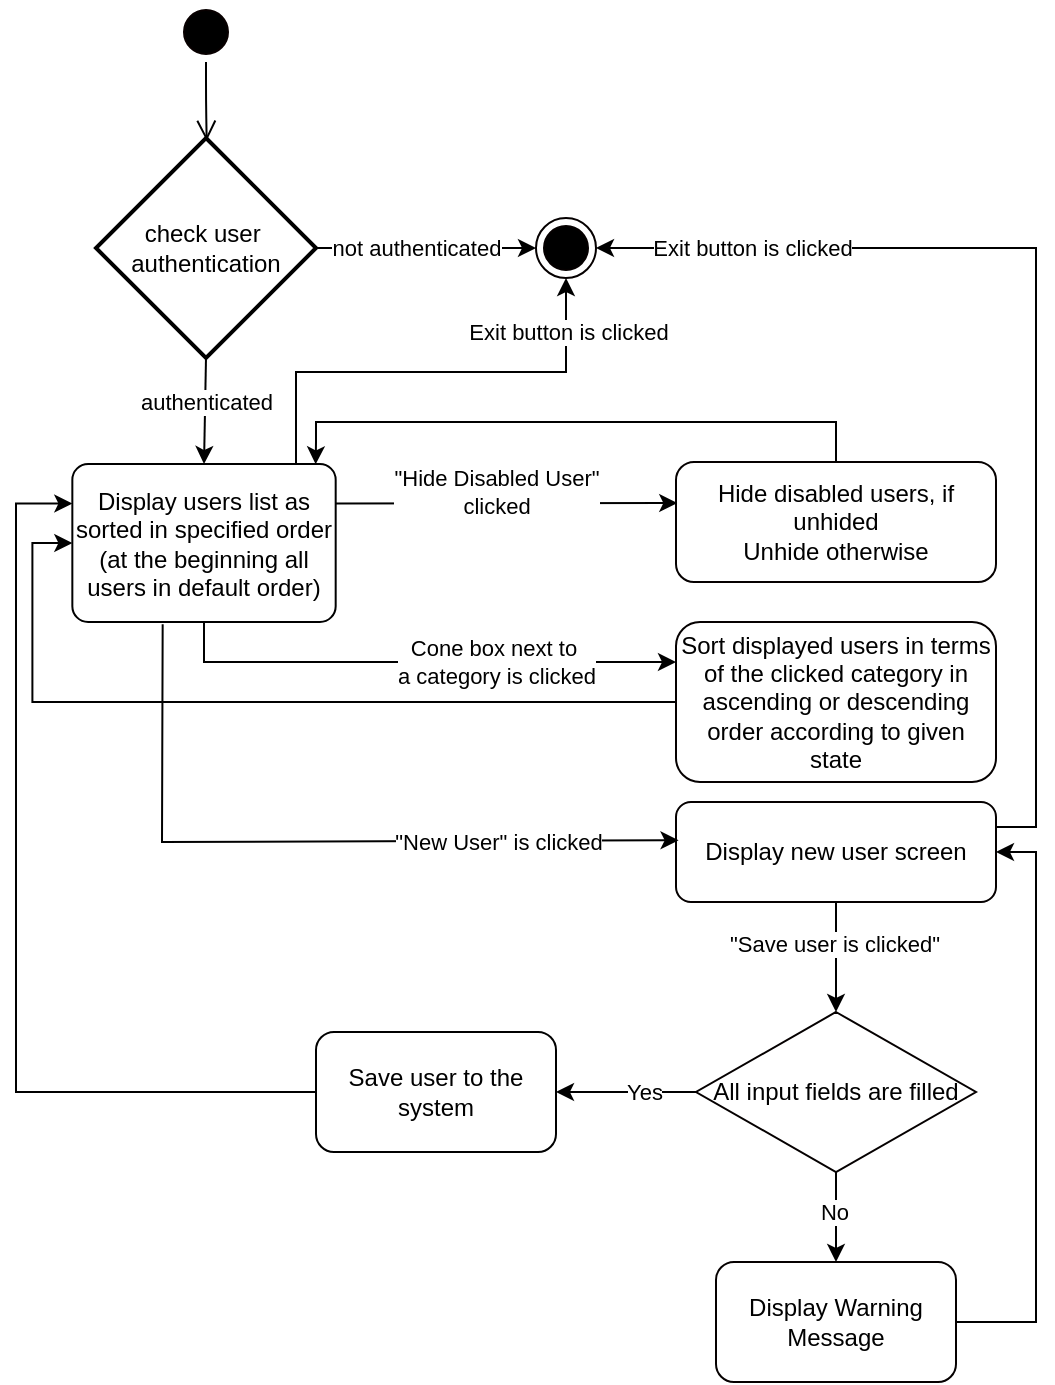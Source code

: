 <mxfile version="14.5.7" type="device"><diagram id="VxxKLC8SUxmFjOl7iPFR" name="Page-1"><mxGraphModel dx="1336" dy="726" grid="1" gridSize="10" guides="1" tooltips="1" connect="1" arrows="1" fold="1" page="1" pageScale="1" pageWidth="827" pageHeight="1169" math="0" shadow="0"><root><mxCell id="0"/><mxCell id="1" parent="0"/><mxCell id="6xOiYgp-LRW9_MsvyDPV-1" value="" style="ellipse;html=1;shape=endState;fillColor=#000000;strokeColor=#050000;" vertex="1" parent="1"><mxGeometry x="440" y="148" width="30" height="30" as="geometry"/></mxCell><mxCell id="6xOiYgp-LRW9_MsvyDPV-2" value="" style="ellipse;html=1;shape=startState;fillColor=#000000;strokeColor=#080000;" vertex="1" parent="1"><mxGeometry x="260" y="40" width="30" height="30" as="geometry"/></mxCell><mxCell id="6xOiYgp-LRW9_MsvyDPV-3" value="" style="edgeStyle=orthogonalEdgeStyle;html=1;verticalAlign=bottom;endArrow=open;endSize=8;entryX=0.503;entryY=0.013;entryDx=0;entryDy=0;entryPerimeter=0;" edge="1" source="6xOiYgp-LRW9_MsvyDPV-2" parent="1" target="6xOiYgp-LRW9_MsvyDPV-5"><mxGeometry relative="1" as="geometry"><mxPoint x="275" y="130" as="targetPoint"/></mxGeometry></mxCell><mxCell id="6xOiYgp-LRW9_MsvyDPV-36" style="edgeStyle=orthogonalEdgeStyle;rounded=0;orthogonalLoop=1;jettySize=auto;html=1;exitX=0.75;exitY=0;exitDx=0;exitDy=0;strokeColor=#000000;entryX=0.5;entryY=1;entryDx=0;entryDy=0;" edge="1" parent="1" source="6xOiYgp-LRW9_MsvyDPV-4" target="6xOiYgp-LRW9_MsvyDPV-1"><mxGeometry relative="1" as="geometry"><mxPoint x="306.926" y="250" as="targetPoint"/><Array as="points"><mxPoint x="320" y="271"/><mxPoint x="320" y="225"/><mxPoint x="455" y="225"/></Array></mxGeometry></mxCell><mxCell id="6xOiYgp-LRW9_MsvyDPV-37" value="Exit button is clicked" style="edgeLabel;html=1;align=center;verticalAlign=middle;resizable=0;points=[];" vertex="1" connectable="0" parent="6xOiYgp-LRW9_MsvyDPV-36"><mxGeometry x="0.779" y="-1" relative="1" as="geometry"><mxPoint as="offset"/></mxGeometry></mxCell><mxCell id="6xOiYgp-LRW9_MsvyDPV-4" value="Display users list as sorted in specified order&lt;br&gt;(at the beginning all users in default order)" style="rounded=1;arcSize=10;whiteSpace=wrap;html=1;align=center;" vertex="1" parent="1"><mxGeometry x="208.17" y="271" width="131.67" height="79" as="geometry"/></mxCell><mxCell id="6xOiYgp-LRW9_MsvyDPV-5" value="check user&amp;nbsp;&lt;br&gt;authentication" style="strokeWidth=2;html=1;shape=mxgraph.flowchart.decision;whiteSpace=wrap;" vertex="1" parent="1"><mxGeometry x="220" y="108" width="110" height="110" as="geometry"/></mxCell><mxCell id="6xOiYgp-LRW9_MsvyDPV-6" value="" style="endArrow=classic;html=1;exitX=1;exitY=0.5;exitDx=0;exitDy=0;exitPerimeter=0;" edge="1" parent="1" source="6xOiYgp-LRW9_MsvyDPV-5"><mxGeometry width="50" height="50" relative="1" as="geometry"><mxPoint x="330" y="168" as="sourcePoint"/><mxPoint x="440" y="163" as="targetPoint"/></mxGeometry></mxCell><mxCell id="6xOiYgp-LRW9_MsvyDPV-7" value="not authenticated" style="edgeLabel;html=1;align=center;verticalAlign=middle;resizable=0;points=[];" vertex="1" connectable="0" parent="6xOiYgp-LRW9_MsvyDPV-6"><mxGeometry x="-0.094" relative="1" as="geometry"><mxPoint as="offset"/></mxGeometry></mxCell><mxCell id="6xOiYgp-LRW9_MsvyDPV-8" value="" style="endArrow=classic;html=1;strokeColor=#000000;exitX=0.5;exitY=1;exitDx=0;exitDy=0;exitPerimeter=0;entryX=0.5;entryY=0;entryDx=0;entryDy=0;" edge="1" parent="1" source="6xOiYgp-LRW9_MsvyDPV-5" target="6xOiYgp-LRW9_MsvyDPV-4"><mxGeometry width="50" height="50" relative="1" as="geometry"><mxPoint x="370" y="238" as="sourcePoint"/><mxPoint x="275" y="290" as="targetPoint"/></mxGeometry></mxCell><mxCell id="6xOiYgp-LRW9_MsvyDPV-9" value="authenticated" style="edgeLabel;html=1;align=center;verticalAlign=middle;resizable=0;points=[];" vertex="1" connectable="0" parent="6xOiYgp-LRW9_MsvyDPV-8"><mxGeometry x="-0.189" relative="1" as="geometry"><mxPoint as="offset"/></mxGeometry></mxCell><mxCell id="6xOiYgp-LRW9_MsvyDPV-10" value="Hide disabled users, if unhided&lt;br&gt;Unhide otherwise" style="rounded=1;whiteSpace=wrap;html=1;strokeColor=#050000;" vertex="1" parent="1"><mxGeometry x="510" y="270" width="160" height="60" as="geometry"/></mxCell><mxCell id="6xOiYgp-LRW9_MsvyDPV-11" value="" style="endArrow=classic;html=1;strokeColor=#000000;entryX=0.004;entryY=0.342;entryDx=0;entryDy=0;exitX=1;exitY=0.25;exitDx=0;exitDy=0;entryPerimeter=0;" edge="1" parent="1" source="6xOiYgp-LRW9_MsvyDPV-4" target="6xOiYgp-LRW9_MsvyDPV-10"><mxGeometry width="50" height="50" relative="1" as="geometry"><mxPoint x="340" y="285" as="sourcePoint"/><mxPoint x="470" y="285.0" as="targetPoint"/><Array as="points"/></mxGeometry></mxCell><mxCell id="6xOiYgp-LRW9_MsvyDPV-12" value="&quot;Hide Disabled User&quot;&lt;br&gt;clicked" style="edgeLabel;html=1;align=center;verticalAlign=middle;resizable=0;points=[];" vertex="1" connectable="0" parent="6xOiYgp-LRW9_MsvyDPV-11"><mxGeometry x="-0.042" y="1" relative="1" as="geometry"><mxPoint x="-2.49" y="-4.52" as="offset"/></mxGeometry></mxCell><mxCell id="6xOiYgp-LRW9_MsvyDPV-19" style="edgeStyle=orthogonalEdgeStyle;rounded=0;orthogonalLoop=1;jettySize=auto;html=1;exitX=0;exitY=0.5;exitDx=0;exitDy=0;strokeColor=#000000;entryX=0;entryY=0.5;entryDx=0;entryDy=0;" edge="1" parent="1" source="6xOiYgp-LRW9_MsvyDPV-13" target="6xOiYgp-LRW9_MsvyDPV-4"><mxGeometry relative="1" as="geometry"><mxPoint x="160" y="310" as="targetPoint"/></mxGeometry></mxCell><mxCell id="6xOiYgp-LRW9_MsvyDPV-13" value="Sort displayed users in terms of the clicked category in ascending or descending order according to given state" style="rounded=1;whiteSpace=wrap;html=1;strokeColor=#050000;" vertex="1" parent="1"><mxGeometry x="510" y="350" width="160" height="80" as="geometry"/></mxCell><mxCell id="6xOiYgp-LRW9_MsvyDPV-14" value="" style="endArrow=classic;html=1;strokeColor=#000000;exitX=0.5;exitY=1;exitDx=0;exitDy=0;entryX=0;entryY=0.25;entryDx=0;entryDy=0;rounded=0;" edge="1" parent="1" source="6xOiYgp-LRW9_MsvyDPV-4" target="6xOiYgp-LRW9_MsvyDPV-13"><mxGeometry width="50" height="50" relative="1" as="geometry"><mxPoint x="430" y="340" as="sourcePoint"/><mxPoint x="480" y="290" as="targetPoint"/><Array as="points"><mxPoint x="274" y="370"/></Array></mxGeometry></mxCell><mxCell id="6xOiYgp-LRW9_MsvyDPV-15" value="Cone box next to&amp;nbsp;&lt;br&gt;a category is clicked" style="edgeLabel;html=1;align=center;verticalAlign=middle;resizable=0;points=[];" vertex="1" connectable="0" parent="6xOiYgp-LRW9_MsvyDPV-14"><mxGeometry x="-0.17" y="-1" relative="1" as="geometry"><mxPoint x="60.17" y="-1" as="offset"/></mxGeometry></mxCell><mxCell id="6xOiYgp-LRW9_MsvyDPV-16" value="" style="endArrow=classic;html=1;strokeColor=#000000;exitX=0.5;exitY=0;exitDx=0;exitDy=0;entryX=0.924;entryY=0.002;entryDx=0;entryDy=0;rounded=0;entryPerimeter=0;" edge="1" parent="1" source="6xOiYgp-LRW9_MsvyDPV-10" target="6xOiYgp-LRW9_MsvyDPV-4"><mxGeometry width="50" height="50" relative="1" as="geometry"><mxPoint x="470" y="410" as="sourcePoint"/><mxPoint x="340" y="323" as="targetPoint"/><Array as="points"><mxPoint x="590" y="250"/><mxPoint x="330" y="250"/><mxPoint x="330" y="260"/></Array></mxGeometry></mxCell><mxCell id="6xOiYgp-LRW9_MsvyDPV-35" style="edgeStyle=orthogonalEdgeStyle;rounded=0;orthogonalLoop=1;jettySize=auto;html=1;exitX=1;exitY=0.25;exitDx=0;exitDy=0;strokeColor=#000000;entryX=1;entryY=0.5;entryDx=0;entryDy=0;" edge="1" parent="1" source="6xOiYgp-LRW9_MsvyDPV-21" target="6xOiYgp-LRW9_MsvyDPV-1"><mxGeometry relative="1" as="geometry"><mxPoint x="700" y="150" as="targetPoint"/></mxGeometry></mxCell><mxCell id="6xOiYgp-LRW9_MsvyDPV-38" value="Exit button is clicked" style="edgeLabel;html=1;align=center;verticalAlign=middle;resizable=0;points=[];" vertex="1" connectable="0" parent="6xOiYgp-LRW9_MsvyDPV-35"><mxGeometry x="0.705" relative="1" as="geometry"><mxPoint as="offset"/></mxGeometry></mxCell><mxCell id="6xOiYgp-LRW9_MsvyDPV-21" value="Display new user screen" style="rounded=1;whiteSpace=wrap;html=1;strokeColor=#050000;" vertex="1" parent="1"><mxGeometry x="510" y="440" width="160" height="50" as="geometry"/></mxCell><mxCell id="6xOiYgp-LRW9_MsvyDPV-22" value="" style="endArrow=classic;html=1;strokeColor=#000000;exitX=0.343;exitY=1.015;exitDx=0;exitDy=0;exitPerimeter=0;entryX=0.008;entryY=0.383;entryDx=0;entryDy=0;rounded=0;entryPerimeter=0;" edge="1" parent="1" source="6xOiYgp-LRW9_MsvyDPV-4" target="6xOiYgp-LRW9_MsvyDPV-21"><mxGeometry width="50" height="50" relative="1" as="geometry"><mxPoint x="490" y="490" as="sourcePoint"/><mxPoint x="540" y="440" as="targetPoint"/><Array as="points"><mxPoint x="253" y="460"/></Array></mxGeometry></mxCell><mxCell id="6xOiYgp-LRW9_MsvyDPV-23" value="&quot;New User&quot; is clicked" style="edgeLabel;html=1;align=center;verticalAlign=middle;resizable=0;points=[];" vertex="1" connectable="0" parent="6xOiYgp-LRW9_MsvyDPV-22"><mxGeometry x="0.131" relative="1" as="geometry"><mxPoint x="69.15" as="offset"/></mxGeometry></mxCell><mxCell id="6xOiYgp-LRW9_MsvyDPV-24" value="" style="endArrow=classic;html=1;strokeColor=#000000;exitX=0.5;exitY=1;exitDx=0;exitDy=0;entryX=0.5;entryY=0;entryDx=0;entryDy=0;" edge="1" parent="1" source="6xOiYgp-LRW9_MsvyDPV-21" target="6xOiYgp-LRW9_MsvyDPV-26"><mxGeometry width="50" height="50" relative="1" as="geometry"><mxPoint x="450" y="480" as="sourcePoint"/><mxPoint x="590" y="550" as="targetPoint"/></mxGeometry></mxCell><mxCell id="6xOiYgp-LRW9_MsvyDPV-25" value="&quot;Save user is clicked&quot;" style="edgeLabel;html=1;align=center;verticalAlign=middle;resizable=0;points=[];" vertex="1" connectable="0" parent="6xOiYgp-LRW9_MsvyDPV-24"><mxGeometry x="-0.231" y="-1" relative="1" as="geometry"><mxPoint as="offset"/></mxGeometry></mxCell><mxCell id="6xOiYgp-LRW9_MsvyDPV-28" style="edgeStyle=orthogonalEdgeStyle;rounded=0;orthogonalLoop=1;jettySize=auto;html=1;entryX=0.5;entryY=0;entryDx=0;entryDy=0;strokeColor=#000000;" edge="1" parent="1" source="6xOiYgp-LRW9_MsvyDPV-26" target="6xOiYgp-LRW9_MsvyDPV-27"><mxGeometry relative="1" as="geometry"/></mxCell><mxCell id="6xOiYgp-LRW9_MsvyDPV-29" value="No" style="edgeLabel;html=1;align=center;verticalAlign=middle;resizable=0;points=[];" vertex="1" connectable="0" parent="6xOiYgp-LRW9_MsvyDPV-28"><mxGeometry x="-0.134" y="-1" relative="1" as="geometry"><mxPoint as="offset"/></mxGeometry></mxCell><mxCell id="6xOiYgp-LRW9_MsvyDPV-30" style="edgeStyle=orthogonalEdgeStyle;rounded=0;orthogonalLoop=1;jettySize=auto;html=1;exitX=0;exitY=0.5;exitDx=0;exitDy=0;strokeColor=#000000;" edge="1" parent="1" source="6xOiYgp-LRW9_MsvyDPV-26" target="6xOiYgp-LRW9_MsvyDPV-32"><mxGeometry relative="1" as="geometry"><mxPoint x="350" y="585" as="targetPoint"/></mxGeometry></mxCell><mxCell id="6xOiYgp-LRW9_MsvyDPV-31" value="Yes" style="edgeLabel;html=1;align=center;verticalAlign=middle;resizable=0;points=[];" vertex="1" connectable="0" parent="6xOiYgp-LRW9_MsvyDPV-30"><mxGeometry x="-0.254" relative="1" as="geometry"><mxPoint as="offset"/></mxGeometry></mxCell><mxCell id="6xOiYgp-LRW9_MsvyDPV-26" value="All input fields are filled" style="rhombus;whiteSpace=wrap;html=1;strokeColor=#050000;" vertex="1" parent="1"><mxGeometry x="520" y="545" width="140" height="80" as="geometry"/></mxCell><mxCell id="6xOiYgp-LRW9_MsvyDPV-34" style="edgeStyle=orthogonalEdgeStyle;rounded=0;orthogonalLoop=1;jettySize=auto;html=1;entryX=1;entryY=0.5;entryDx=0;entryDy=0;strokeColor=#000000;" edge="1" parent="1" source="6xOiYgp-LRW9_MsvyDPV-27" target="6xOiYgp-LRW9_MsvyDPV-21"><mxGeometry relative="1" as="geometry"><Array as="points"><mxPoint x="690" y="700"/><mxPoint x="690" y="465"/></Array></mxGeometry></mxCell><mxCell id="6xOiYgp-LRW9_MsvyDPV-27" value="Display Warning Message" style="rounded=1;whiteSpace=wrap;html=1;strokeColor=#050000;" vertex="1" parent="1"><mxGeometry x="530" y="670" width="120" height="60" as="geometry"/></mxCell><mxCell id="6xOiYgp-LRW9_MsvyDPV-33" style="edgeStyle=orthogonalEdgeStyle;rounded=0;orthogonalLoop=1;jettySize=auto;html=1;strokeColor=#000000;entryX=0;entryY=0.25;entryDx=0;entryDy=0;" edge="1" parent="1" source="6xOiYgp-LRW9_MsvyDPV-32" target="6xOiYgp-LRW9_MsvyDPV-4"><mxGeometry relative="1" as="geometry"><mxPoint x="160" y="290" as="targetPoint"/><Array as="points"><mxPoint x="180" y="585"/><mxPoint x="180" y="291"/></Array></mxGeometry></mxCell><mxCell id="6xOiYgp-LRW9_MsvyDPV-32" value="Save user to the system" style="rounded=1;whiteSpace=wrap;html=1;" vertex="1" parent="1"><mxGeometry x="330" y="555" width="120" height="60" as="geometry"/></mxCell></root></mxGraphModel></diagram></mxfile>